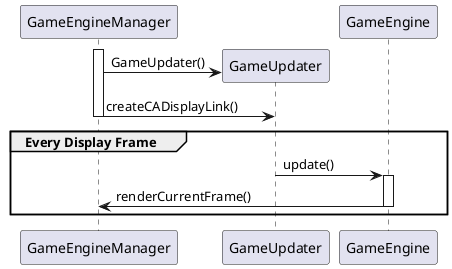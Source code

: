 @startuml
create GameEngineManager
create GameUpdater


activate GameEngineManager

GameEngineManager -> GameUpdater: GameUpdater()
GameEngineManager -> GameUpdater: createCADisplayLink()

deactivate GameEngineManager


group Every Display Frame
GameUpdater -> GameEngine: update()

activate GameEngine

GameEngine -> GameEngineManager: renderCurrentFrame()

deactivate GameEngine

end

@enduml